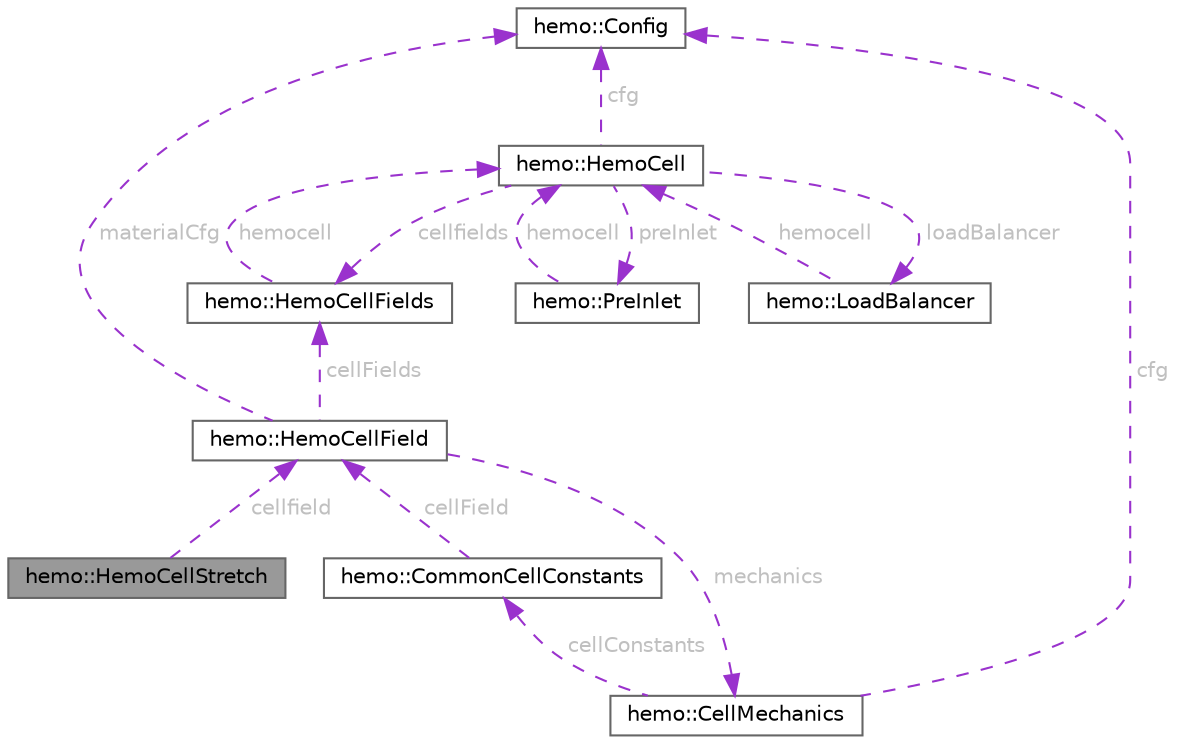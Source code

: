 digraph "hemo::HemoCellStretch"
{
 // LATEX_PDF_SIZE
  bgcolor="transparent";
  edge [fontname=Helvetica,fontsize=10,labelfontname=Helvetica,labelfontsize=10];
  node [fontname=Helvetica,fontsize=10,shape=box,height=0.2,width=0.4];
  Node1 [id="Node000001",label="hemo::HemoCellStretch",height=0.2,width=0.4,color="gray40", fillcolor="grey60", style="filled", fontcolor="black",tooltip=" "];
  Node2 -> Node1 [id="edge1_Node000001_Node000002",dir="back",color="darkorchid3",style="dashed",tooltip=" ",label=" cellfield",fontcolor="grey" ];
  Node2 [id="Node000002",label="hemo::HemoCellField",height=0.2,width=0.4,color="gray40", fillcolor="white", style="filled",URL="$classhemo_1_1HemoCellField.html",tooltip=" "];
  Node3 -> Node2 [id="edge2_Node000002_Node000003",dir="back",color="darkorchid3",style="dashed",tooltip=" ",label=" cellFields",fontcolor="grey" ];
  Node3 [id="Node000003",label="hemo::HemoCellFields",height=0.2,width=0.4,color="gray40", fillcolor="white", style="filled",URL="$classhemo_1_1HemoCellFields.html",tooltip=" "];
  Node4 -> Node3 [id="edge3_Node000003_Node000004",dir="back",color="darkorchid3",style="dashed",tooltip=" ",label=" hemocell",fontcolor="grey" ];
  Node4 [id="Node000004",label="hemo::HemoCell",height=0.2,width=0.4,color="gray40", fillcolor="white", style="filled",URL="$classhemo_1_1HemoCell.html",tooltip=" "];
  Node5 -> Node4 [id="edge4_Node000004_Node000005",dir="back",color="darkorchid3",style="dashed",tooltip=" ",label=" preInlet",fontcolor="grey" ];
  Node5 [id="Node000005",label="hemo::PreInlet",height=0.2,width=0.4,color="gray40", fillcolor="white", style="filled",URL="$classhemo_1_1PreInlet.html",tooltip=" "];
  Node4 -> Node5 [id="edge5_Node000005_Node000004",dir="back",color="darkorchid3",style="dashed",tooltip=" ",label=" hemocell",fontcolor="grey" ];
  Node6 -> Node4 [id="edge6_Node000004_Node000006",dir="back",color="darkorchid3",style="dashed",tooltip=" ",label=" loadBalancer",fontcolor="grey" ];
  Node6 [id="Node000006",label="hemo::LoadBalancer",height=0.2,width=0.4,color="gray40", fillcolor="white", style="filled",URL="$classhemo_1_1LoadBalancer.html",tooltip=" "];
  Node4 -> Node6 [id="edge7_Node000006_Node000004",dir="back",color="darkorchid3",style="dashed",tooltip=" ",label=" hemocell",fontcolor="grey" ];
  Node7 -> Node4 [id="edge8_Node000004_Node000007",dir="back",color="darkorchid3",style="dashed",tooltip=" ",label=" cfg",fontcolor="grey" ];
  Node7 [id="Node000007",label="hemo::Config",height=0.2,width=0.4,color="gray40", fillcolor="white", style="filled",URL="$classhemo_1_1Config.html",tooltip=" "];
  Node3 -> Node4 [id="edge9_Node000004_Node000003",dir="back",color="darkorchid3",style="dashed",tooltip=" ",label=" cellfields",fontcolor="grey" ];
  Node7 -> Node2 [id="edge10_Node000002_Node000007",dir="back",color="darkorchid3",style="dashed",tooltip=" ",label=" materialCfg",fontcolor="grey" ];
  Node8 -> Node2 [id="edge11_Node000002_Node000008",dir="back",color="darkorchid3",style="dashed",tooltip=" ",label=" mechanics",fontcolor="grey" ];
  Node8 [id="Node000008",label="hemo::CellMechanics",height=0.2,width=0.4,color="gray40", fillcolor="white", style="filled",URL="$classhemo_1_1CellMechanics.html",tooltip=" "];
  Node9 -> Node8 [id="edge12_Node000008_Node000009",dir="back",color="darkorchid3",style="dashed",tooltip=" ",label=" cellConstants",fontcolor="grey" ];
  Node9 [id="Node000009",label="hemo::CommonCellConstants",height=0.2,width=0.4,color="gray40", fillcolor="white", style="filled",URL="$classhemo_1_1CommonCellConstants.html",tooltip=" "];
  Node2 -> Node9 [id="edge13_Node000009_Node000002",dir="back",color="darkorchid3",style="dashed",tooltip=" ",label=" cellField",fontcolor="grey" ];
  Node7 -> Node8 [id="edge14_Node000008_Node000007",dir="back",color="darkorchid3",style="dashed",tooltip=" ",label=" cfg",fontcolor="grey" ];
}
